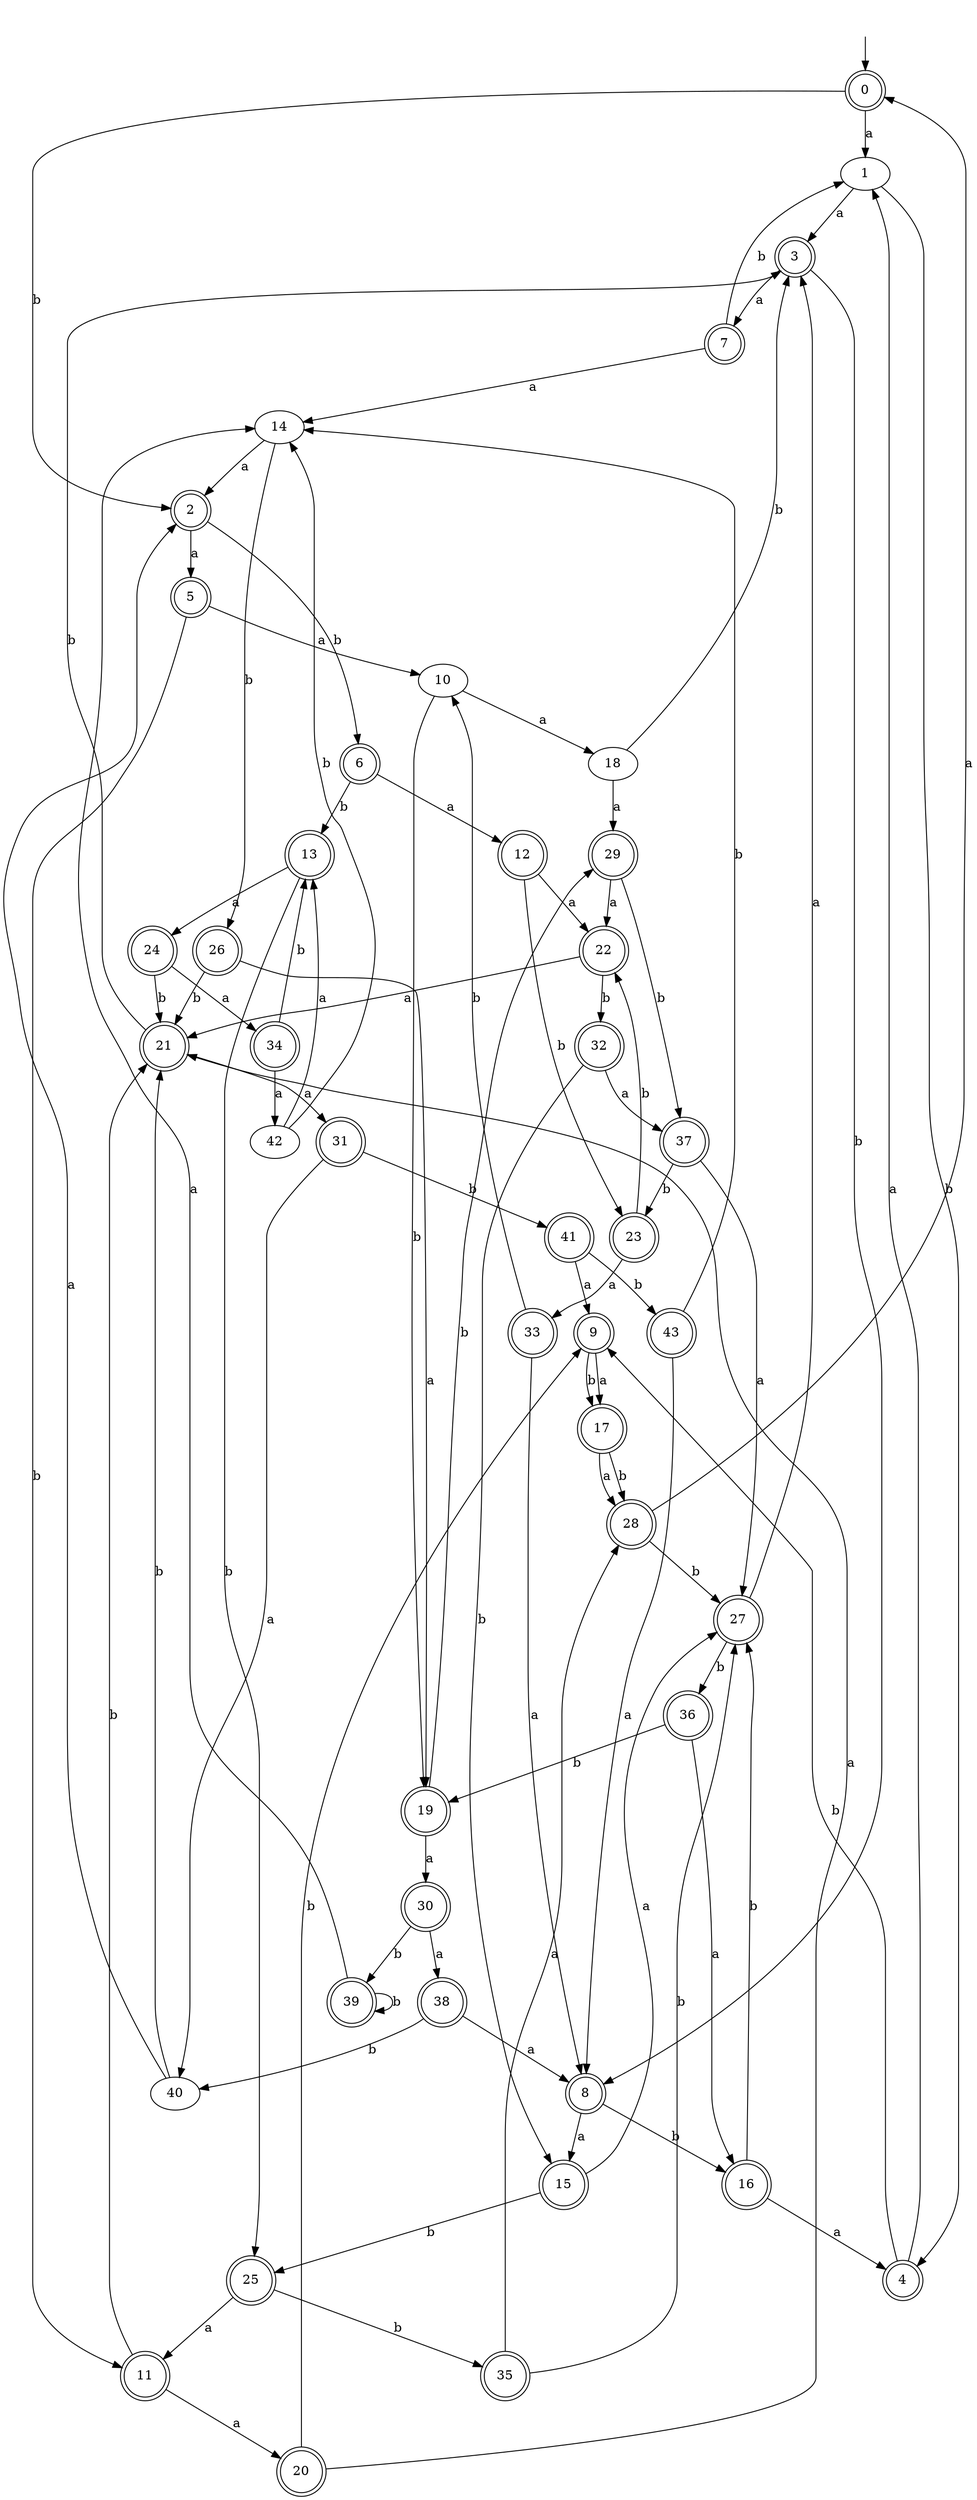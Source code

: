 digraph RandomDFA {
  __start0 [label="", shape=none];
  __start0 -> 0 [label=""];
  0 [shape=circle] [shape=doublecircle]
  0 -> 1 [label="a"]
  0 -> 2 [label="b"]
  1
  1 -> 3 [label="a"]
  1 -> 4 [label="b"]
  2 [shape=doublecircle]
  2 -> 5 [label="a"]
  2 -> 6 [label="b"]
  3 [shape=doublecircle]
  3 -> 7 [label="a"]
  3 -> 8 [label="b"]
  4 [shape=doublecircle]
  4 -> 1 [label="a"]
  4 -> 9 [label="b"]
  5 [shape=doublecircle]
  5 -> 10 [label="a"]
  5 -> 11 [label="b"]
  6 [shape=doublecircle]
  6 -> 12 [label="a"]
  6 -> 13 [label="b"]
  7 [shape=doublecircle]
  7 -> 14 [label="a"]
  7 -> 1 [label="b"]
  8 [shape=doublecircle]
  8 -> 15 [label="a"]
  8 -> 16 [label="b"]
  9 [shape=doublecircle]
  9 -> 17 [label="a"]
  9 -> 17 [label="b"]
  10
  10 -> 18 [label="a"]
  10 -> 19 [label="b"]
  11 [shape=doublecircle]
  11 -> 20 [label="a"]
  11 -> 21 [label="b"]
  12 [shape=doublecircle]
  12 -> 22 [label="a"]
  12 -> 23 [label="b"]
  13 [shape=doublecircle]
  13 -> 24 [label="a"]
  13 -> 25 [label="b"]
  14
  14 -> 2 [label="a"]
  14 -> 26 [label="b"]
  15 [shape=doublecircle]
  15 -> 27 [label="a"]
  15 -> 25 [label="b"]
  16 [shape=doublecircle]
  16 -> 4 [label="a"]
  16 -> 27 [label="b"]
  17 [shape=doublecircle]
  17 -> 28 [label="a"]
  17 -> 28 [label="b"]
  18
  18 -> 29 [label="a"]
  18 -> 3 [label="b"]
  19 [shape=doublecircle]
  19 -> 30 [label="a"]
  19 -> 29 [label="b"]
  20 [shape=doublecircle]
  20 -> 21 [label="a"]
  20 -> 9 [label="b"]
  21 [shape=doublecircle]
  21 -> 31 [label="a"]
  21 -> 3 [label="b"]
  22 [shape=doublecircle]
  22 -> 21 [label="a"]
  22 -> 32 [label="b"]
  23 [shape=doublecircle]
  23 -> 33 [label="a"]
  23 -> 22 [label="b"]
  24 [shape=doublecircle]
  24 -> 34 [label="a"]
  24 -> 21 [label="b"]
  25 [shape=doublecircle]
  25 -> 11 [label="a"]
  25 -> 35 [label="b"]
  26 [shape=doublecircle]
  26 -> 19 [label="a"]
  26 -> 21 [label="b"]
  27 [shape=doublecircle]
  27 -> 3 [label="a"]
  27 -> 36 [label="b"]
  28 [shape=doublecircle]
  28 -> 0 [label="a"]
  28 -> 27 [label="b"]
  29 [shape=doublecircle]
  29 -> 22 [label="a"]
  29 -> 37 [label="b"]
  30 [shape=doublecircle]
  30 -> 38 [label="a"]
  30 -> 39 [label="b"]
  31 [shape=doublecircle]
  31 -> 40 [label="a"]
  31 -> 41 [label="b"]
  32 [shape=doublecircle]
  32 -> 37 [label="a"]
  32 -> 15 [label="b"]
  33 [shape=doublecircle]
  33 -> 8 [label="a"]
  33 -> 10 [label="b"]
  34 [shape=doublecircle]
  34 -> 42 [label="a"]
  34 -> 13 [label="b"]
  35 [shape=doublecircle]
  35 -> 28 [label="a"]
  35 -> 27 [label="b"]
  36 [shape=doublecircle]
  36 -> 16 [label="a"]
  36 -> 19 [label="b"]
  37 [shape=doublecircle]
  37 -> 27 [label="a"]
  37 -> 23 [label="b"]
  38 [shape=doublecircle]
  38 -> 8 [label="a"]
  38 -> 40 [label="b"]
  39 [shape=doublecircle]
  39 -> 14 [label="a"]
  39 -> 39 [label="b"]
  40
  40 -> 2 [label="a"]
  40 -> 21 [label="b"]
  41 [shape=doublecircle]
  41 -> 9 [label="a"]
  41 -> 43 [label="b"]
  42
  42 -> 13 [label="a"]
  42 -> 14 [label="b"]
  43 [shape=doublecircle]
  43 -> 8 [label="a"]
  43 -> 14 [label="b"]
}
